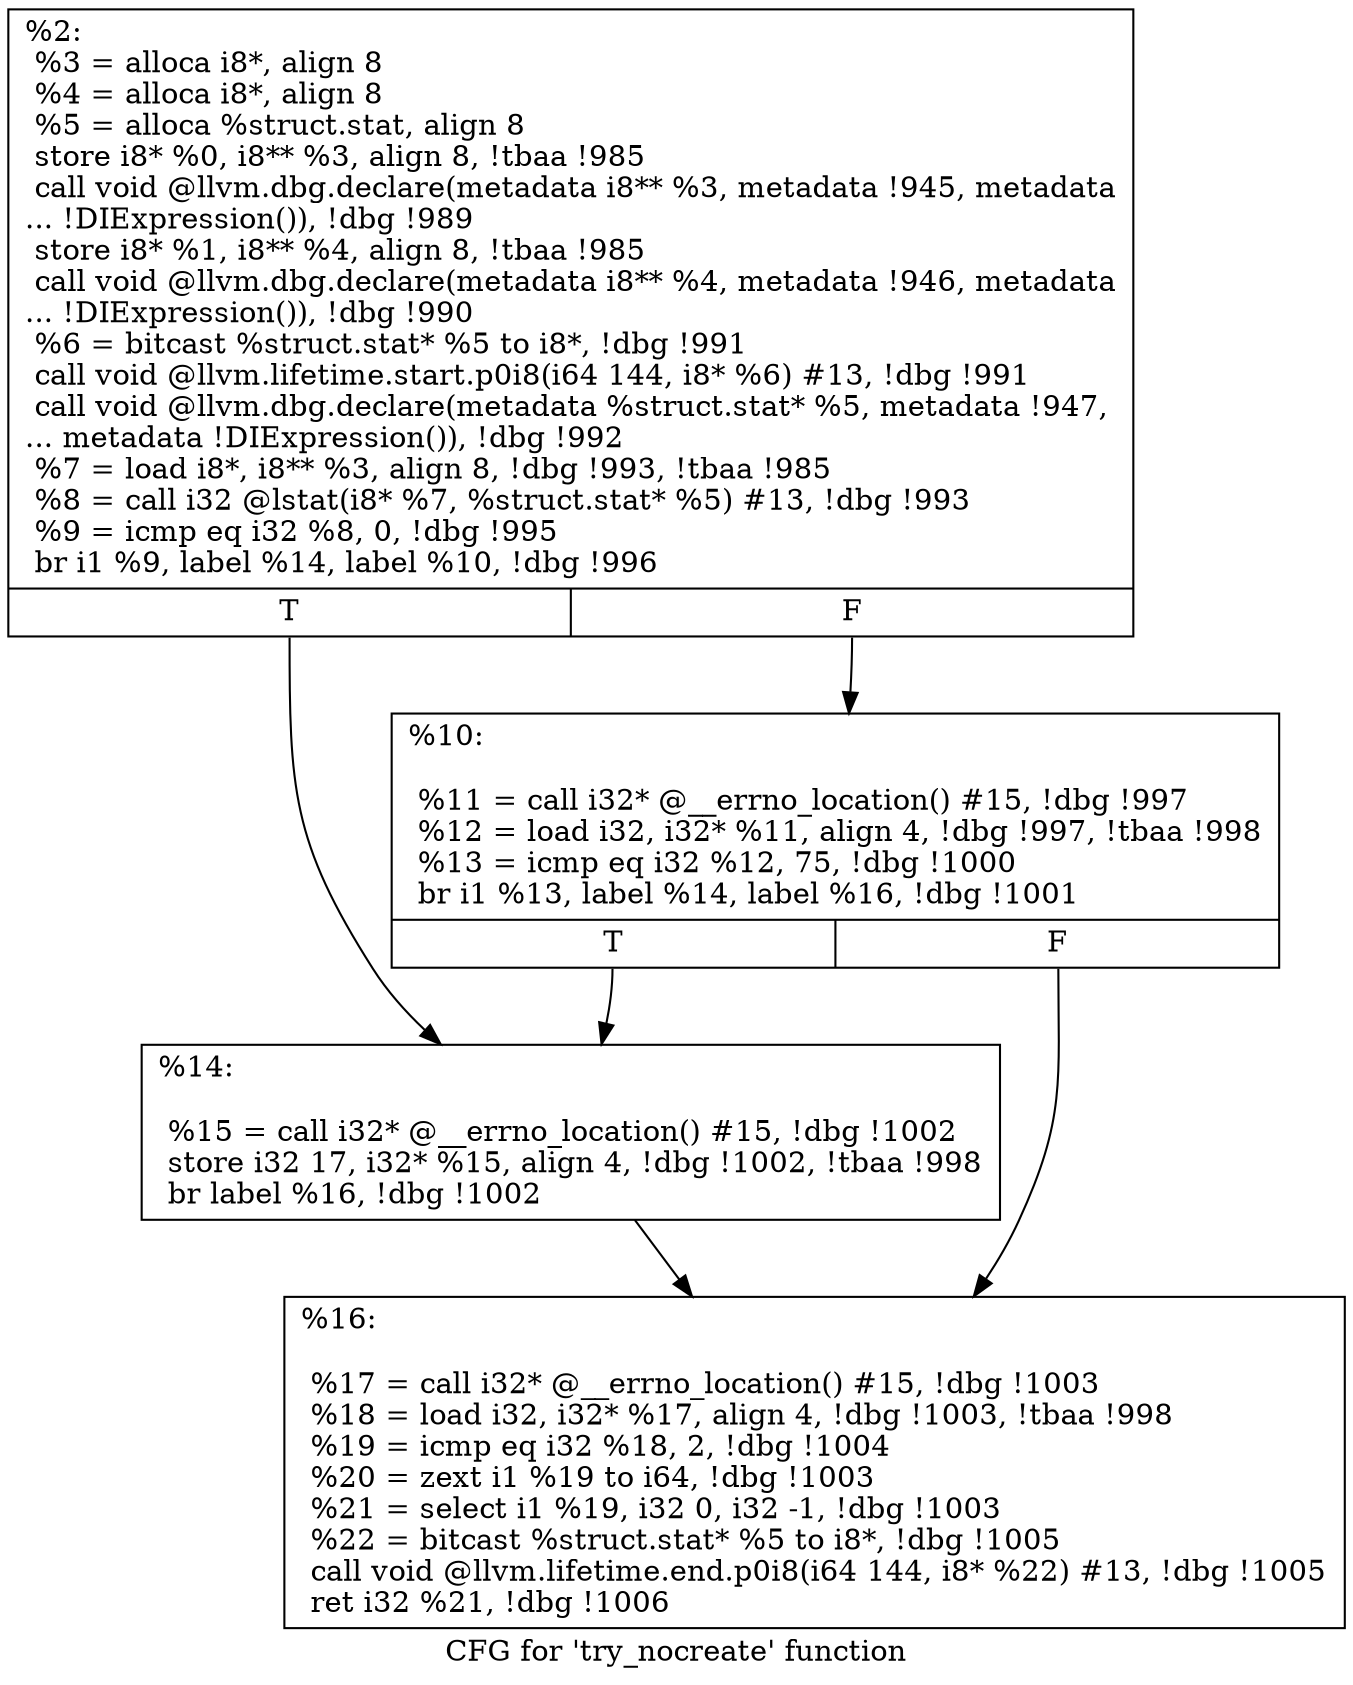 digraph "CFG for 'try_nocreate' function" {
	label="CFG for 'try_nocreate' function";

	Node0x25b5630 [shape=record,label="{%2:\l  %3 = alloca i8*, align 8\l  %4 = alloca i8*, align 8\l  %5 = alloca %struct.stat, align 8\l  store i8* %0, i8** %3, align 8, !tbaa !985\l  call void @llvm.dbg.declare(metadata i8** %3, metadata !945, metadata\l... !DIExpression()), !dbg !989\l  store i8* %1, i8** %4, align 8, !tbaa !985\l  call void @llvm.dbg.declare(metadata i8** %4, metadata !946, metadata\l... !DIExpression()), !dbg !990\l  %6 = bitcast %struct.stat* %5 to i8*, !dbg !991\l  call void @llvm.lifetime.start.p0i8(i64 144, i8* %6) #13, !dbg !991\l  call void @llvm.dbg.declare(metadata %struct.stat* %5, metadata !947,\l... metadata !DIExpression()), !dbg !992\l  %7 = load i8*, i8** %3, align 8, !dbg !993, !tbaa !985\l  %8 = call i32 @lstat(i8* %7, %struct.stat* %5) #13, !dbg !993\l  %9 = icmp eq i32 %8, 0, !dbg !995\l  br i1 %9, label %14, label %10, !dbg !996\l|{<s0>T|<s1>F}}"];
	Node0x25b5630:s0 -> Node0x25b6030;
	Node0x25b5630:s1 -> Node0x25b5fe0;
	Node0x25b5fe0 [shape=record,label="{%10:\l\l  %11 = call i32* @__errno_location() #15, !dbg !997\l  %12 = load i32, i32* %11, align 4, !dbg !997, !tbaa !998\l  %13 = icmp eq i32 %12, 75, !dbg !1000\l  br i1 %13, label %14, label %16, !dbg !1001\l|{<s0>T|<s1>F}}"];
	Node0x25b5fe0:s0 -> Node0x25b6030;
	Node0x25b5fe0:s1 -> Node0x25b6080;
	Node0x25b6030 [shape=record,label="{%14:\l\l  %15 = call i32* @__errno_location() #15, !dbg !1002\l  store i32 17, i32* %15, align 4, !dbg !1002, !tbaa !998\l  br label %16, !dbg !1002\l}"];
	Node0x25b6030 -> Node0x25b6080;
	Node0x25b6080 [shape=record,label="{%16:\l\l  %17 = call i32* @__errno_location() #15, !dbg !1003\l  %18 = load i32, i32* %17, align 4, !dbg !1003, !tbaa !998\l  %19 = icmp eq i32 %18, 2, !dbg !1004\l  %20 = zext i1 %19 to i64, !dbg !1003\l  %21 = select i1 %19, i32 0, i32 -1, !dbg !1003\l  %22 = bitcast %struct.stat* %5 to i8*, !dbg !1005\l  call void @llvm.lifetime.end.p0i8(i64 144, i8* %22) #13, !dbg !1005\l  ret i32 %21, !dbg !1006\l}"];
}
